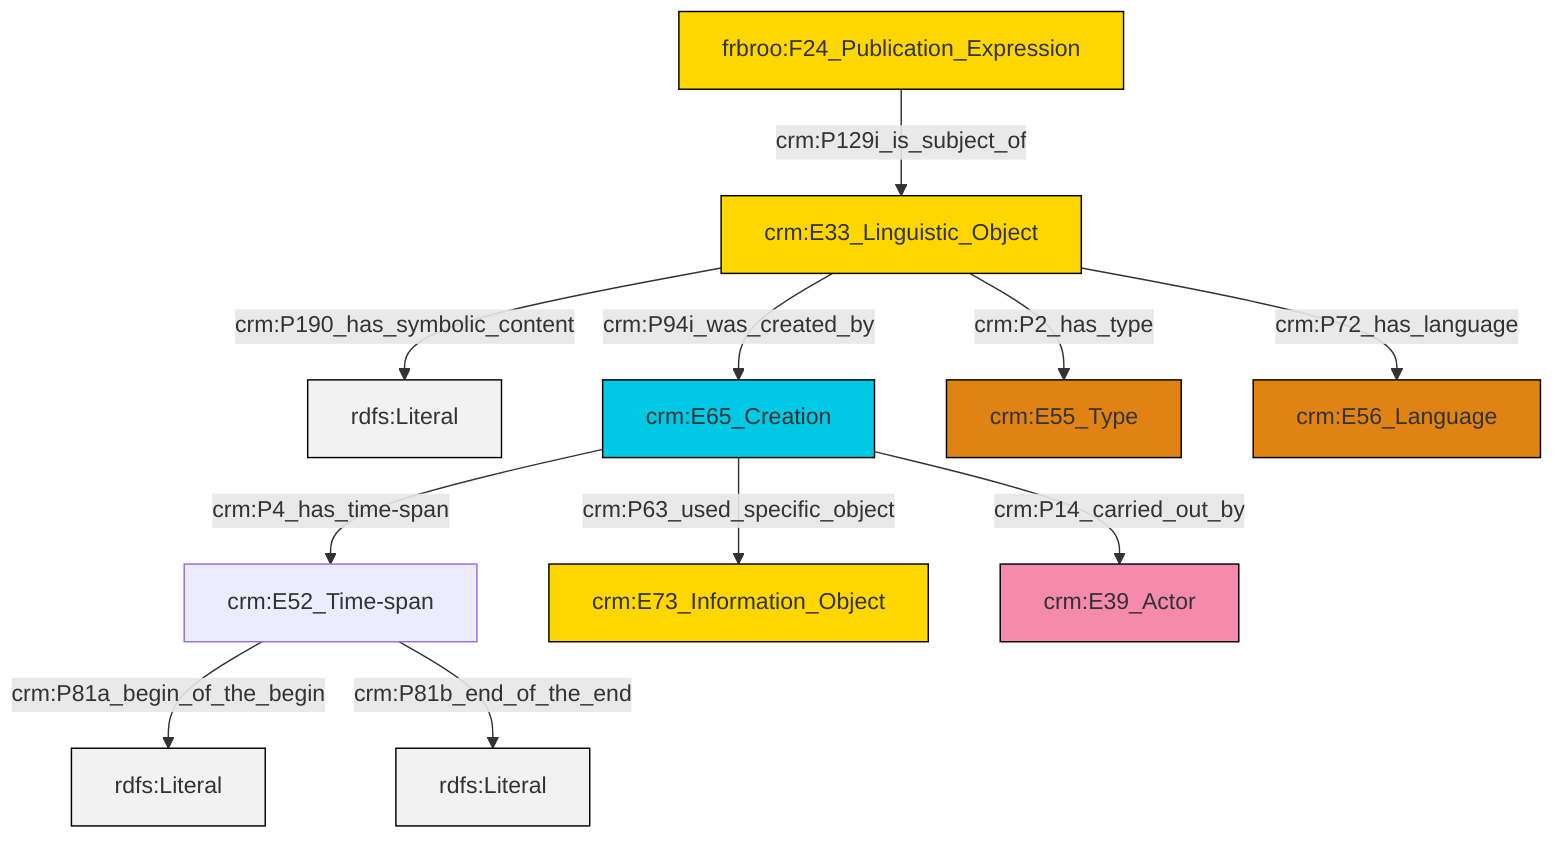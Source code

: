 graph TD
classDef Literal fill:#f2f2f2,stroke:#000000;
classDef CRM_Entity fill:#FFFFFF,stroke:#000000;
classDef Temporal_Entity fill:#00C9E6, stroke:#000000;
classDef Type fill:#E18312, stroke:#000000;
classDef Time-Span fill:#2C9C91, stroke:#000000;
classDef Appellation fill:#FFEB7F, stroke:#000000;
classDef Place fill:#008836, stroke:#000000;
classDef Persistent_Item fill:#B266B2, stroke:#000000;
classDef Conceptual_Object fill:#FFD700, stroke:#000000;
classDef Physical_Thing fill:#D2B48C, stroke:#000000;
classDef Actor fill:#f58aad, stroke:#000000;
classDef PC_Classes fill:#4ce600, stroke:#000000;
classDef Multi fill:#cccccc,stroke:#000000;

0["crm:E33_Linguistic_Object"]:::Conceptual_Object -->|crm:P190_has_symbolic_content| 1[rdfs:Literal]:::Literal
2["crm:E52_Time-span"]:::Default -->|crm:P81a_begin_of_the_begin| 4[rdfs:Literal]:::Literal
5["frbroo:F24_Publication_Expression"]:::Conceptual_Object -->|crm:P129i_is_subject_of| 0["crm:E33_Linguistic_Object"]:::Conceptual_Object
6["crm:E65_Creation"]:::Temporal_Entity -->|crm:P63_used_specific_object| 12["crm:E73_Information_Object"]:::Conceptual_Object
0["crm:E33_Linguistic_Object"]:::Conceptual_Object -->|crm:P94i_was_created_by| 6["crm:E65_Creation"]:::Temporal_Entity
6["crm:E65_Creation"]:::Temporal_Entity -->|crm:P4_has_time-span| 2["crm:E52_Time-span"]:::Default
2["crm:E52_Time-span"]:::Default -->|crm:P81b_end_of_the_end| 16[rdfs:Literal]:::Literal
0["crm:E33_Linguistic_Object"]:::Conceptual_Object -->|crm:P72_has_language| 14["crm:E56_Language"]:::Type
0["crm:E33_Linguistic_Object"]:::Conceptual_Object -->|crm:P2_has_type| 9["crm:E55_Type"]:::Type
6["crm:E65_Creation"]:::Temporal_Entity -->|crm:P14_carried_out_by| 17["crm:E39_Actor"]:::Actor